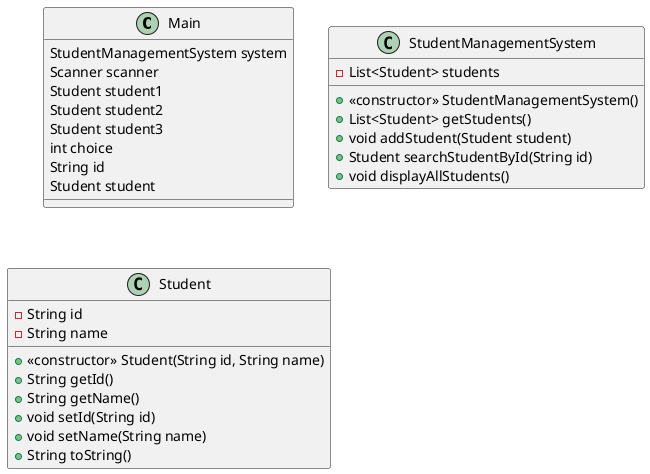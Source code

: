 @startuml

class Main {
 StudentManagementSystem system
 Scanner scanner
 Student student1
 Student student2
 Student student3
 int choice
 String id
 Student student
}

class StudentManagementSystem {
 - List<Student> students
 + <<constructor>> StudentManagementSystem()
 + List<Student> getStudents()
 + void addStudent(Student student)
 + Student searchStudentById(String id)
 + void displayAllStudents()

}

class Student {
 - String id
 - String name
 + <<constructor>> Student(String id, String name)
 + String getId()
 + String getName()
 + void setId(String id)
 + void setName(String name)
 + String toString()
}
@enduml